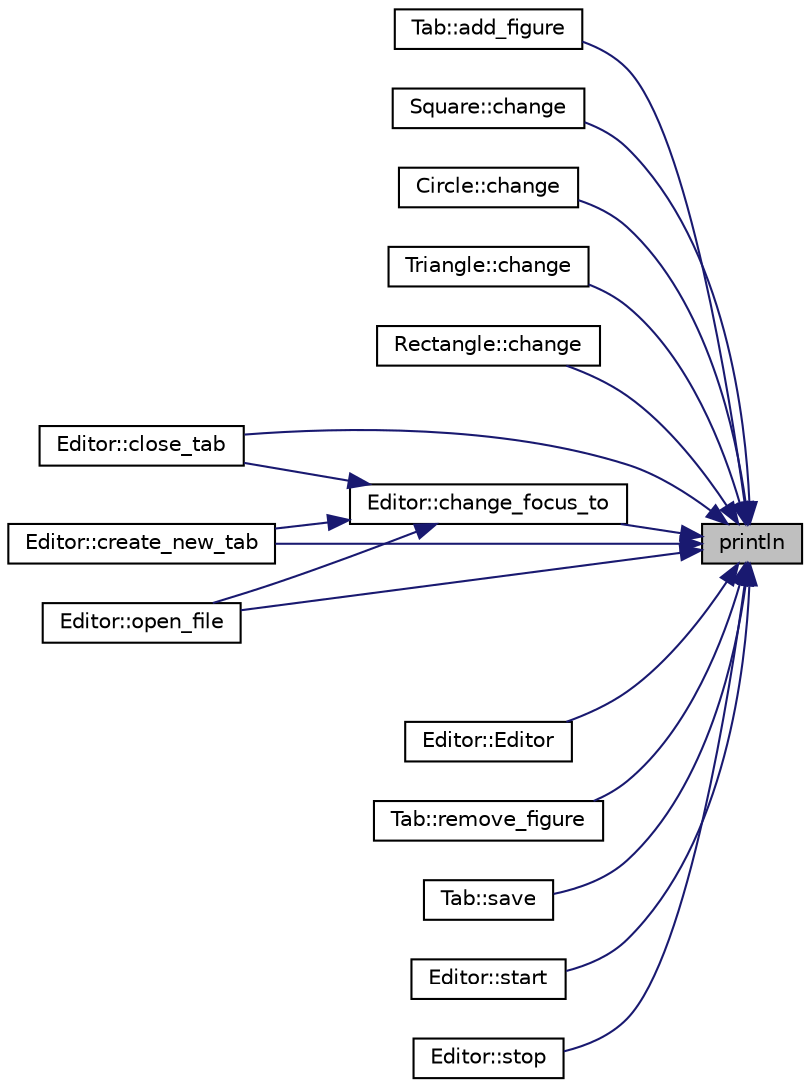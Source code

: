 digraph "println"
{
 // INTERACTIVE_SVG=YES
 // LATEX_PDF_SIZE
  bgcolor="transparent";
  edge [fontname="Helvetica",fontsize="10",labelfontname="Helvetica",labelfontsize="10"];
  node [fontname="Helvetica",fontsize="10",shape=record];
  rankdir="RL";
  Node1 [label="println",height=0.2,width=0.4,color="black", fillcolor="grey75", style="filled", fontcolor="black",tooltip="Utility function for printing messages using <fmt> library plus new line character."];
  Node1 -> Node2 [dir="back",color="midnightblue",fontsize="10",style="solid",fontname="Helvetica"];
  Node2 [label="Tab::add_figure",height=0.2,width=0.4,color="black",URL="$d9/d4b/class_tab.html#a43080d27e488488f372e536d574f4641",tooltip="Method for adding figure to tab content."];
  Node1 -> Node3 [dir="back",color="midnightblue",fontsize="10",style="solid",fontname="Helvetica"];
  Node3 [label="Square::change",height=0.2,width=0.4,color="black",URL="$d9/d0c/class_square.html#abdd8a56d55a6644b930abe1fccbd8b9f",tooltip="implementation of the method for changing the graphic primitive \"Square\""];
  Node1 -> Node4 [dir="back",color="midnightblue",fontsize="10",style="solid",fontname="Helvetica"];
  Node4 [label="Circle::change",height=0.2,width=0.4,color="black",URL="$d0/d88/class_circle.html#affbe64c008c0cb9d1f8132383c85aaf1",tooltip="implementation of the method for changing the graphic primitive \"Circle\""];
  Node1 -> Node5 [dir="back",color="midnightblue",fontsize="10",style="solid",fontname="Helvetica"];
  Node5 [label="Triangle::change",height=0.2,width=0.4,color="black",URL="$d2/d28/class_triangle.html#abecb9709ed463d403a31b4ff3d7b3844",tooltip="implementation of the method for changing the graphic primitive \"Triangle\""];
  Node1 -> Node6 [dir="back",color="midnightblue",fontsize="10",style="solid",fontname="Helvetica"];
  Node6 [label="Rectangle::change",height=0.2,width=0.4,color="black",URL="$d9/dc7/class_rectangle.html#a0583e8fc0760a617289fa5902f3dd684",tooltip="implementation of the method for changing the graphic primitive \"Rectangle\""];
  Node1 -> Node7 [dir="back",color="midnightblue",fontsize="10",style="solid",fontname="Helvetica"];
  Node7 [label="Editor::change_focus_to",height=0.2,width=0.4,color="black",URL="$dc/d38/class_editor.html#a2a0173545fcc3f7a162e555a3f058e41",tooltip="changing focus to target tab through setting \"current_tab\" parameter value."];
  Node7 -> Node8 [dir="back",color="midnightblue",fontsize="10",style="solid",fontname="Helvetica"];
  Node8 [label="Editor::close_tab",height=0.2,width=0.4,color="black",URL="$dc/d38/class_editor.html#ad350995c3add4fc934b22e7172b7cac8",tooltip="closing tab (removing it from open tabs)."];
  Node7 -> Node9 [dir="back",color="midnightblue",fontsize="10",style="solid",fontname="Helvetica"];
  Node9 [label="Editor::create_new_tab",height=0.2,width=0.4,color="black",URL="$dc/d38/class_editor.html#a546443cb9f1a9740e3b7d0f03d06e6ad",tooltip="creating new empty tab"];
  Node7 -> Node10 [dir="back",color="midnightblue",fontsize="10",style="solid",fontname="Helvetica"];
  Node10 [label="Editor::open_file",height=0.2,width=0.4,color="black",URL="$dc/d38/class_editor.html#a0dbd67151109a433f0df1af433a59fd4",tooltip="loading new document to open tabs"];
  Node1 -> Node8 [dir="back",color="midnightblue",fontsize="10",style="solid",fontname="Helvetica"];
  Node1 -> Node9 [dir="back",color="midnightblue",fontsize="10",style="solid",fontname="Helvetica"];
  Node1 -> Node11 [dir="back",color="midnightblue",fontsize="10",style="solid",fontname="Helvetica"];
  Node11 [label="Editor::Editor",height=0.2,width=0.4,color="black",URL="$dc/d38/class_editor.html#ae208b788b6212af03488814462ae40d6",tooltip="Construct a new Editor:: Editor object."];
  Node1 -> Node10 [dir="back",color="midnightblue",fontsize="10",style="solid",fontname="Helvetica"];
  Node1 -> Node12 [dir="back",color="midnightblue",fontsize="10",style="solid",fontname="Helvetica"];
  Node12 [label="Tab::remove_figure",height=0.2,width=0.4,color="black",URL="$d9/d4b/class_tab.html#a13e0298326e32328fd83c79736c93a2f",tooltip="Method for removing figure from tab content, if figure is not in content prints corresponding message..."];
  Node1 -> Node13 [dir="back",color="midnightblue",fontsize="10",style="solid",fontname="Helvetica"];
  Node13 [label="Tab::save",height=0.2,width=0.4,color="black",URL="$d9/d4b/class_tab.html#ab6afd14531f3911d8702552a7885f418",tooltip="saving Tab to document"];
  Node1 -> Node14 [dir="back",color="midnightblue",fontsize="10",style="solid",fontname="Helvetica"];
  Node14 [label="Editor::start",height=0.2,width=0.4,color="black",URL="$dc/d38/class_editor.html#aa544342a3c8f90fe588206ee60652014",tooltip="Starting of abstract editor."];
  Node1 -> Node15 [dir="back",color="midnightblue",fontsize="10",style="solid",fontname="Helvetica"];
  Node15 [label="Editor::stop",height=0.2,width=0.4,color="black",URL="$dc/d38/class_editor.html#ab6906e00dd64791b8a8e4cdf8afcaa48",tooltip="Storpping of abstract editor."];
}
